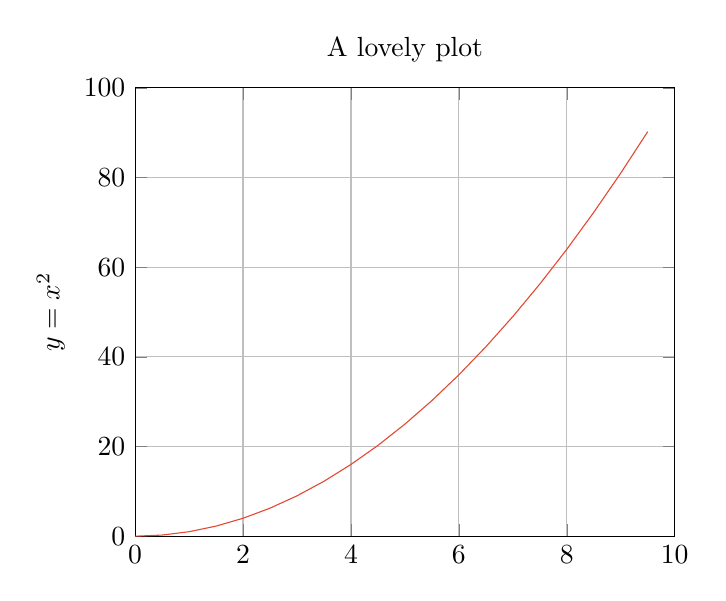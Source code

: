 % This file was created by matplotlib v0.1.0.
% Copyright (c) 2010--2014, Nico Schlömer <nico.schloemer@gmail.com>
% All rights reserved.
% 
% The lastest updates can be retrieved from
% 
% https://github.com/nschloe/matplotlib2tikz
% 
% where you can also submit bug reports and leavecomments.
% 
\begin{tikzpicture}

\definecolor{color0}{rgb}{0.886,0.29,0.2}

\begin{axis}[
title={A lovely plot},
ylabel={$y=x^2$},
xmin=0, xmax=10,
ymin=0, ymax=100,
xmajorgrids,
ymajorgrids
]
\addplot [color0]
coordinates {
(0,0)
(0.5,0.25)
(1,1)
(1.5,2.25)
(2,4)
(2.5,6.25)
(3,9)
(3.5,12.25)
(4,16)
(4.5,20.25)
(5,25)
(5.5,30.25)
(6,36)
(6.5,42.25)
(7,49)
(7.5,56.25)
(8,64)
(8.5,72.25)
(9,81)
(9.5,90.25)

};
\path [draw=white, fill opacity=0] (axis cs:13,0)--(axis cs:13,0);

\path [draw=white, fill opacity=0] (axis cs:13,1)--(axis cs:13,1);

\path [draw=white, fill opacity=0] (axis cs:0,13)--(axis cs:0,13);

\path [draw=white, fill opacity=0] (axis cs:1,13)--(axis cs:1,13);

\end{axis}

\end{tikzpicture}